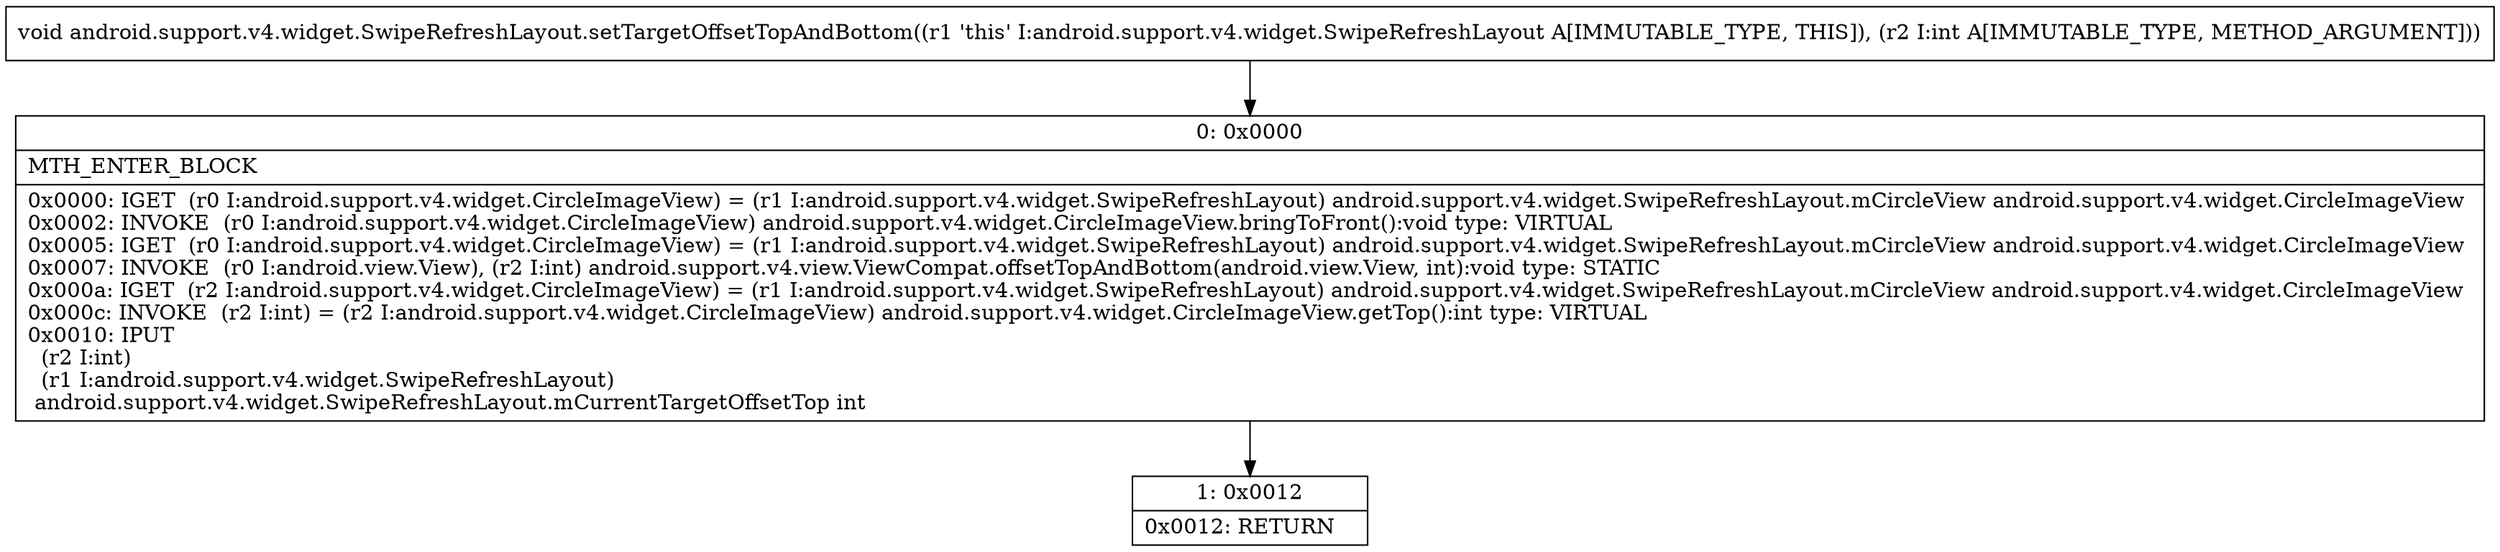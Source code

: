 digraph "CFG forandroid.support.v4.widget.SwipeRefreshLayout.setTargetOffsetTopAndBottom(I)V" {
Node_0 [shape=record,label="{0\:\ 0x0000|MTH_ENTER_BLOCK\l|0x0000: IGET  (r0 I:android.support.v4.widget.CircleImageView) = (r1 I:android.support.v4.widget.SwipeRefreshLayout) android.support.v4.widget.SwipeRefreshLayout.mCircleView android.support.v4.widget.CircleImageView \l0x0002: INVOKE  (r0 I:android.support.v4.widget.CircleImageView) android.support.v4.widget.CircleImageView.bringToFront():void type: VIRTUAL \l0x0005: IGET  (r0 I:android.support.v4.widget.CircleImageView) = (r1 I:android.support.v4.widget.SwipeRefreshLayout) android.support.v4.widget.SwipeRefreshLayout.mCircleView android.support.v4.widget.CircleImageView \l0x0007: INVOKE  (r0 I:android.view.View), (r2 I:int) android.support.v4.view.ViewCompat.offsetTopAndBottom(android.view.View, int):void type: STATIC \l0x000a: IGET  (r2 I:android.support.v4.widget.CircleImageView) = (r1 I:android.support.v4.widget.SwipeRefreshLayout) android.support.v4.widget.SwipeRefreshLayout.mCircleView android.support.v4.widget.CircleImageView \l0x000c: INVOKE  (r2 I:int) = (r2 I:android.support.v4.widget.CircleImageView) android.support.v4.widget.CircleImageView.getTop():int type: VIRTUAL \l0x0010: IPUT  \l  (r2 I:int)\l  (r1 I:android.support.v4.widget.SwipeRefreshLayout)\l android.support.v4.widget.SwipeRefreshLayout.mCurrentTargetOffsetTop int \l}"];
Node_1 [shape=record,label="{1\:\ 0x0012|0x0012: RETURN   \l}"];
MethodNode[shape=record,label="{void android.support.v4.widget.SwipeRefreshLayout.setTargetOffsetTopAndBottom((r1 'this' I:android.support.v4.widget.SwipeRefreshLayout A[IMMUTABLE_TYPE, THIS]), (r2 I:int A[IMMUTABLE_TYPE, METHOD_ARGUMENT])) }"];
MethodNode -> Node_0;
Node_0 -> Node_1;
}

